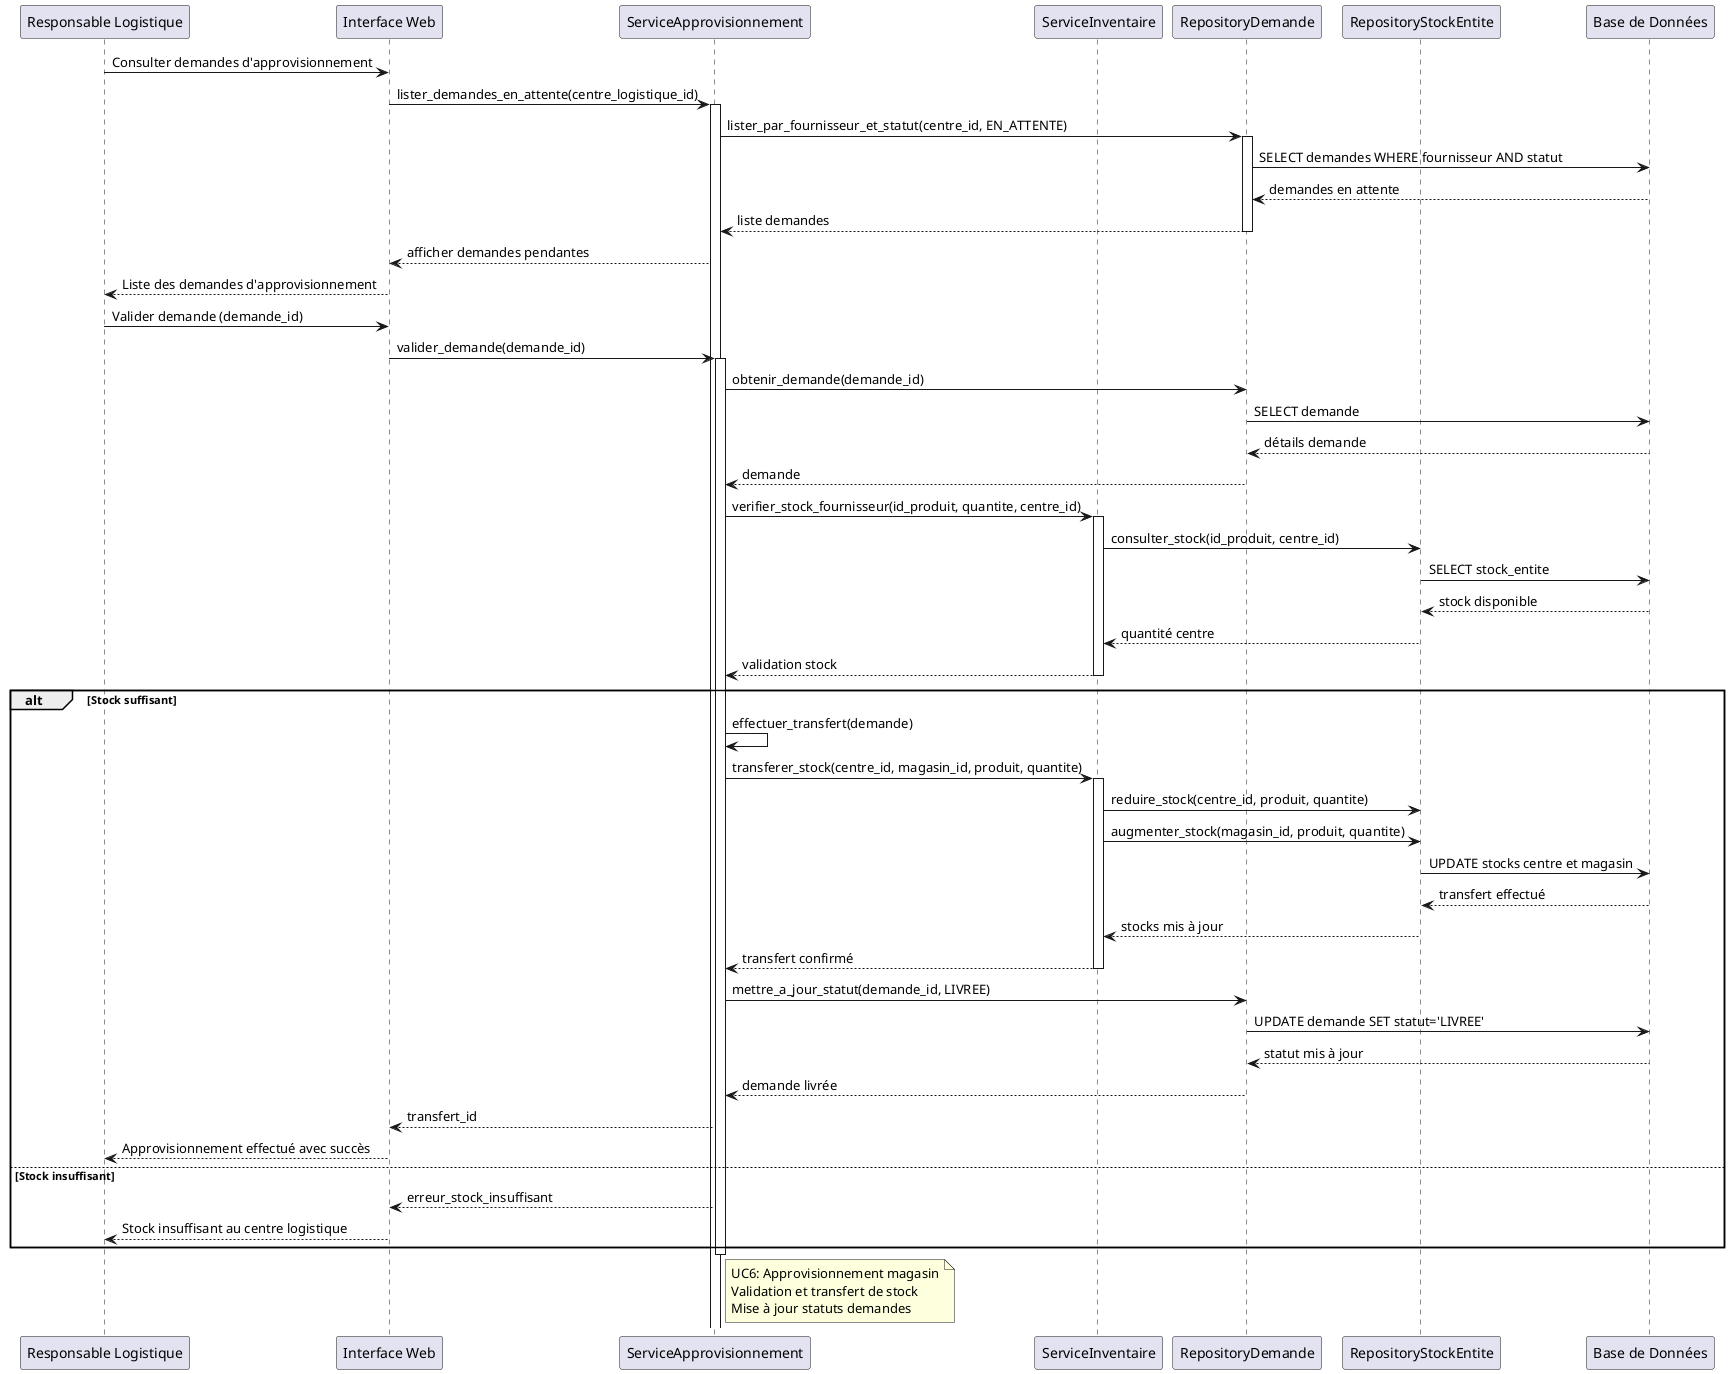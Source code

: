 @startuml
participant "Responsable Logistique" as RL
participant "Interface Web" as UI
participant "ServiceApprovisionnement" as SA
participant "ServiceInventaire" as SI
participant "RepositoryDemande" as RD
participant "RepositoryStockEntite" as RSE
participant "Base de Données" as BD

RL -> UI: Consulter demandes d'approvisionnement
UI -> SA: lister_demandes_en_attente(centre_logistique_id)
activate SA

SA -> RD: lister_par_fournisseur_et_statut(centre_id, EN_ATTENTE)
activate RD
RD -> BD: SELECT demandes WHERE fournisseur AND statut
BD --> RD: demandes en attente
RD --> SA: liste demandes
deactivate RD

SA --> UI: afficher demandes pendantes
UI --> RL: Liste des demandes d'approvisionnement

RL -> UI: Valider demande (demande_id)
UI -> SA: valider_demande(demande_id)
activate SA

SA -> RD: obtenir_demande(demande_id)
RD -> BD: SELECT demande
BD --> RD: détails demande
RD --> SA: demande

SA -> SI: verifier_stock_fournisseur(id_produit, quantite, centre_id)
activate SI
SI -> RSE: consulter_stock(id_produit, centre_id)
RSE -> BD: SELECT stock_entite
BD --> RSE: stock disponible
RSE --> SI: quantité centre
SI --> SA: validation stock
deactivate SI

alt Stock suffisant
    SA -> SA: effectuer_transfert(demande)
    SA -> SI: transferer_stock(centre_id, magasin_id, produit, quantite)
    activate SI
    SI -> RSE: reduire_stock(centre_id, produit, quantite)
    SI -> RSE: augmenter_stock(magasin_id, produit, quantite)
    RSE -> BD: UPDATE stocks centre et magasin
    BD --> RSE: transfert effectué
    RSE --> SI: stocks mis à jour
    SI --> SA: transfert confirmé
    deactivate SI
    
    SA -> RD: mettre_a_jour_statut(demande_id, LIVREE)
    RD -> BD: UPDATE demande SET statut='LIVREE'
    BD --> RD: statut mis à jour
    RD --> SA: demande livrée
    
    SA --> UI: transfert_id
    UI --> RL: Approvisionnement effectué avec succès
else Stock insuffisant
    SA --> UI: erreur_stock_insuffisant
    UI --> RL: Stock insuffisant au centre logistique
end

deactivate SA

note right of SA
  UC6: Approvisionnement magasin
  Validation et transfert de stock
  Mise à jour statuts demandes
end note

@enduml
